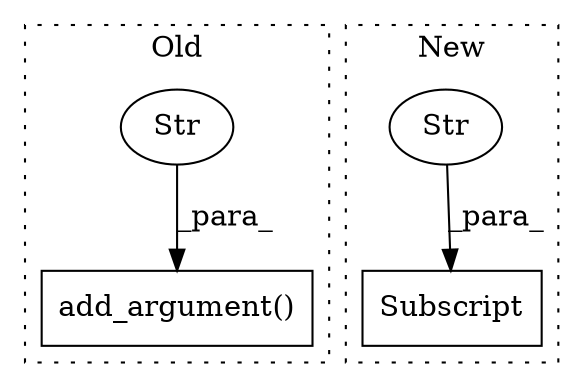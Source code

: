 digraph G {
subgraph cluster0 {
1 [label="add_argument()" a="75" s="573,606" l="20,40" shape="box"];
3 [label="Str" a="66" s="593" l="13" shape="ellipse"];
label = "Old";
style="dotted";
}
subgraph cluster1 {
2 [label="Subscript" a="63" s="875,0" l="16,0" shape="box"];
4 [label="Str" a="66" s="879" l="11" shape="ellipse"];
label = "New";
style="dotted";
}
3 -> 1 [label="_para_"];
4 -> 2 [label="_para_"];
}